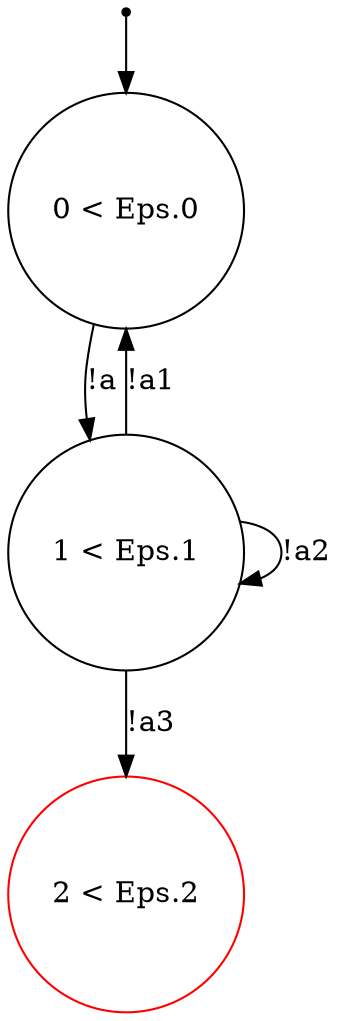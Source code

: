 digraph {
 node [shape=point] ENTRY
 node [shape=circle]
2 [label="2 < Eps.2
" color="red"]
1 [label="1 < Eps.1
"]
0 [label="0 < Eps.0
"]
ENTRY -> 0
1 -> 0 [label="!a1"]
1 -> 1 [label="!a2"]
1 -> 2 [label="!a3"]
0 -> 1 [label="!a"]

}